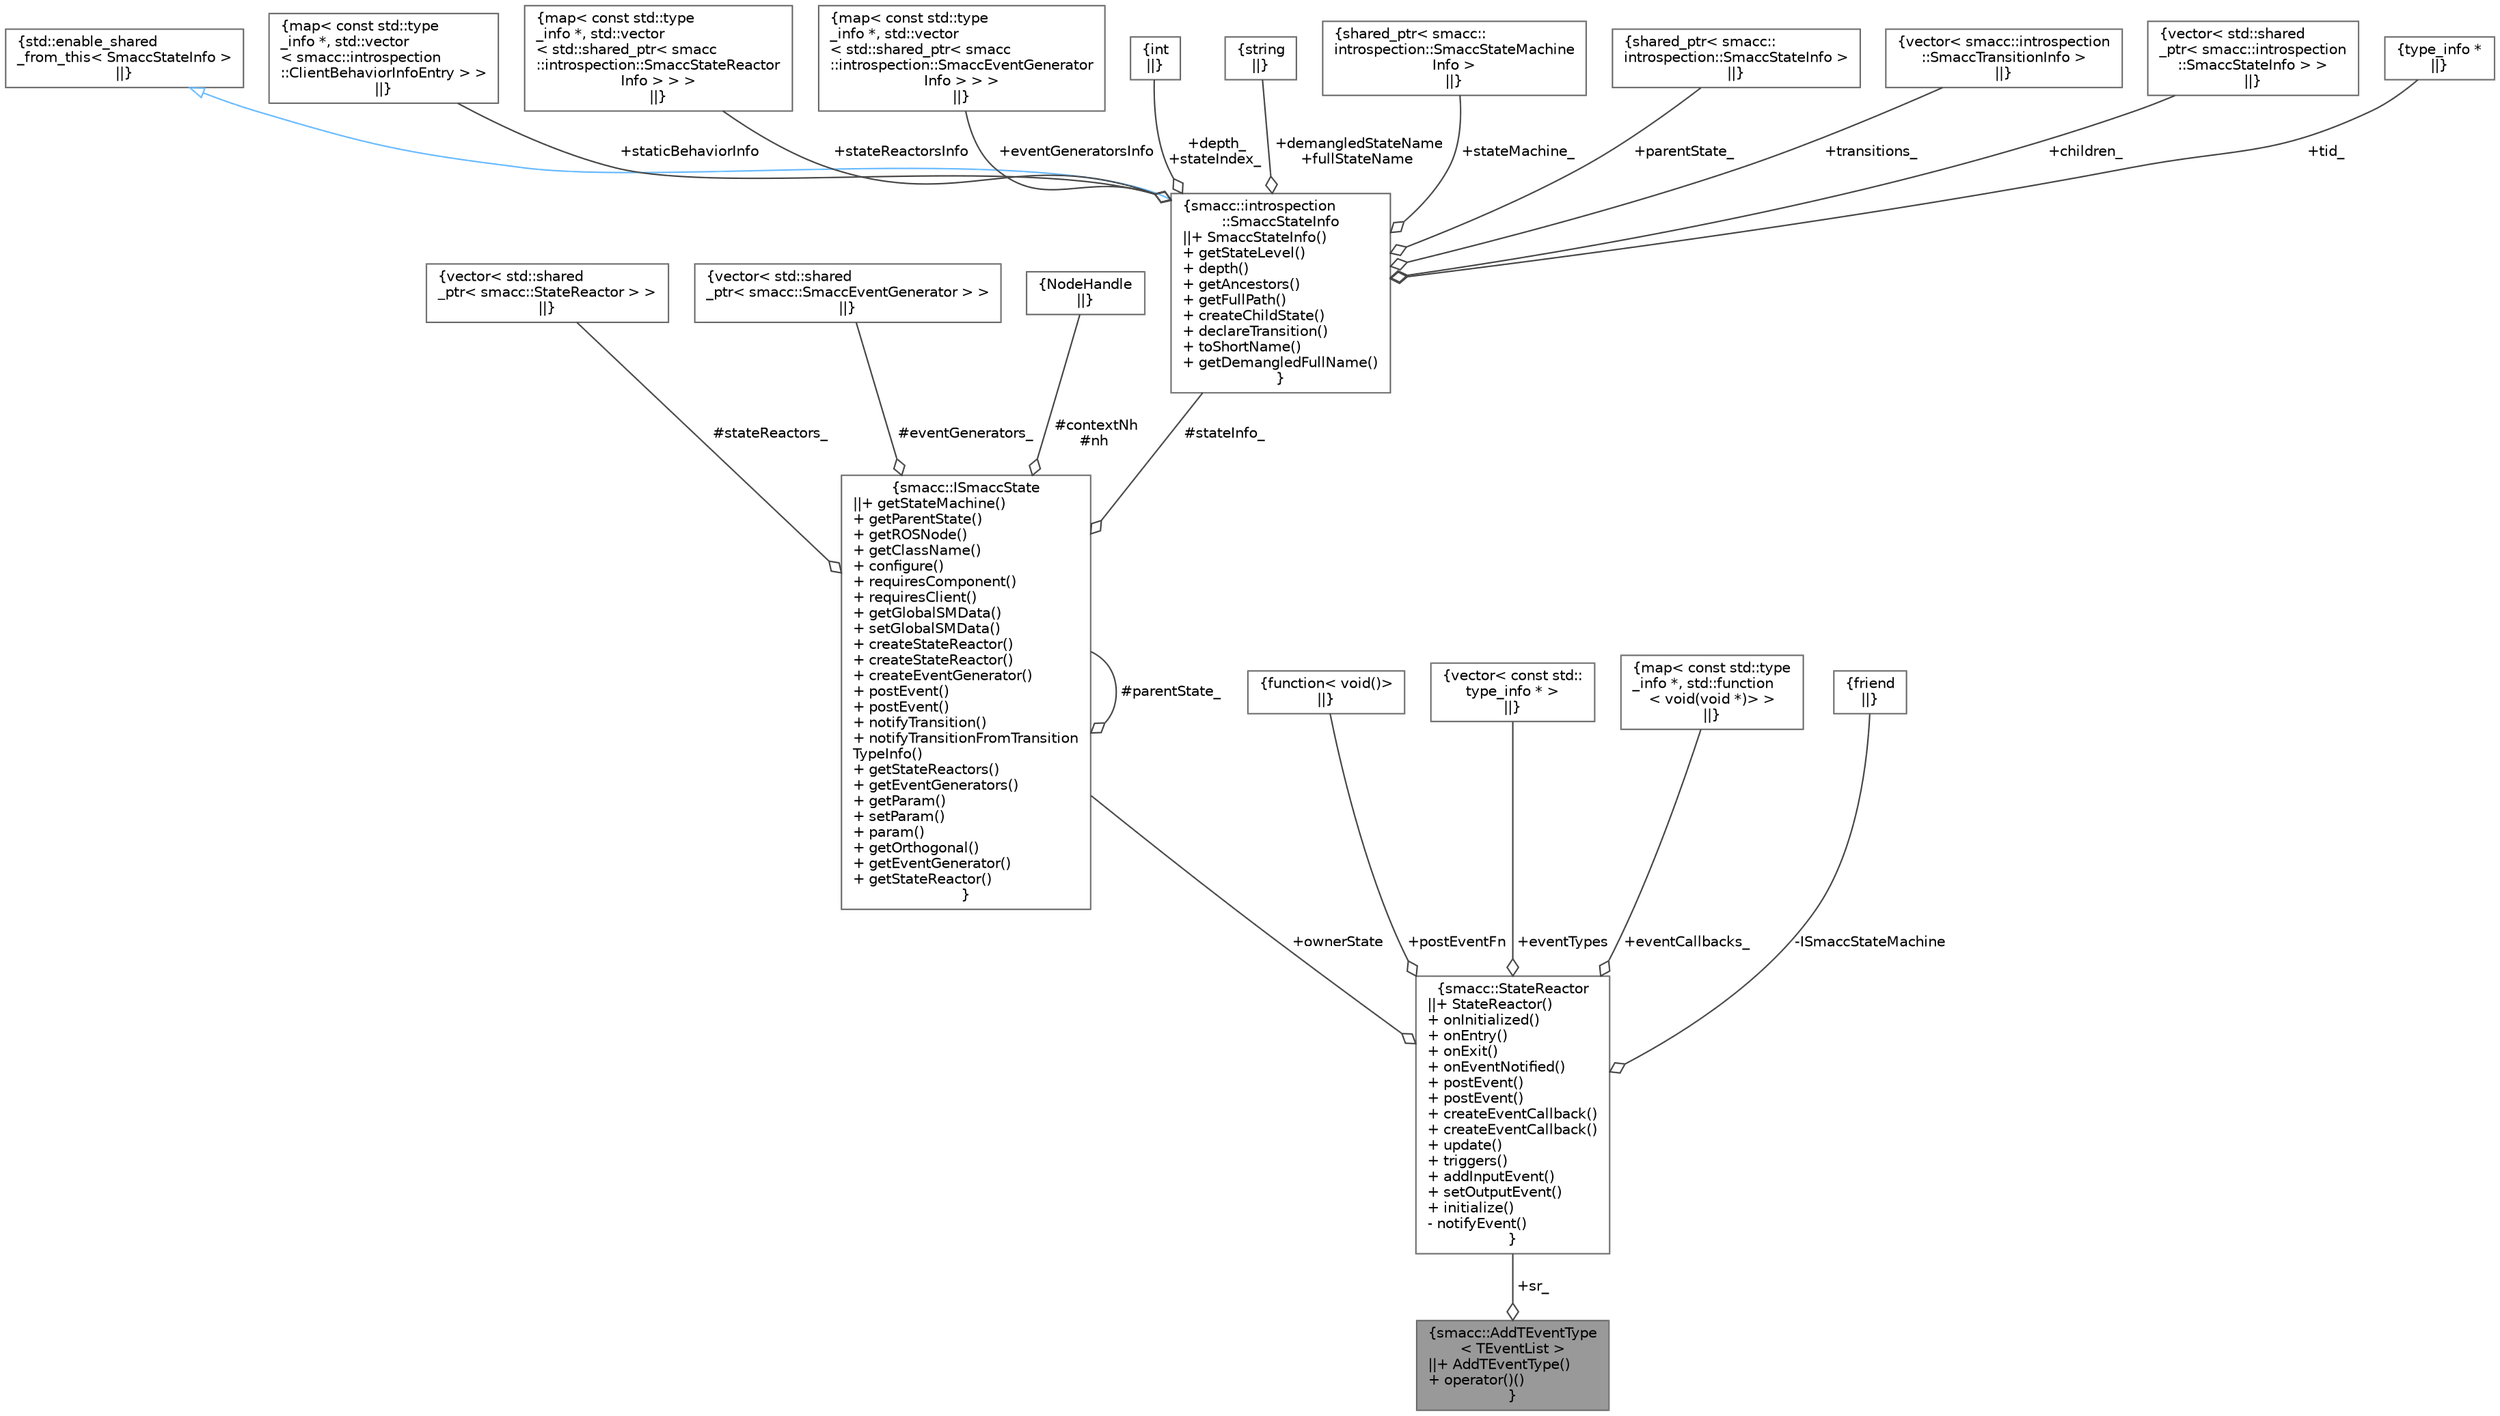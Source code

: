 digraph "smacc::AddTEventType&lt; TEventList &gt;"
{
 // LATEX_PDF_SIZE
  bgcolor="transparent";
  edge [fontname=Helvetica,fontsize=10,labelfontname=Helvetica,labelfontsize=10];
  node [fontname=Helvetica,fontsize=10,shape=box,height=0.2,width=0.4];
  Node1 [label="{smacc::AddTEventType\l\< TEventList \>\n||+ AddTEventType()\l+ operator()()\l}",height=0.2,width=0.4,color="gray40", fillcolor="grey60", style="filled", fontcolor="black",tooltip=" "];
  Node2 -> Node1 [color="grey25",style="solid",label=" +sr_" ,arrowhead="odiamond"];
  Node2 [label="{smacc::StateReactor\n||+ StateReactor()\l+ onInitialized()\l+ onEntry()\l+ onExit()\l+ onEventNotified()\l+ postEvent()\l+ postEvent()\l+ createEventCallback()\l+ createEventCallback()\l+ update()\l+ triggers()\l+ addInputEvent()\l+ setOutputEvent()\l+ initialize()\l- notifyEvent()\l}",height=0.2,width=0.4,color="gray40", fillcolor="white", style="filled",URL="$classsmacc_1_1StateReactor.html",tooltip=" "];
  Node3 -> Node2 [color="grey25",style="solid",label=" +ownerState" ,arrowhead="odiamond"];
  Node3 [label="{smacc::ISmaccState\n||+ getStateMachine()\l+ getParentState()\l+ getROSNode()\l+ getClassName()\l+ configure()\l+ requiresComponent()\l+ requiresClient()\l+ getGlobalSMData()\l+ setGlobalSMData()\l+ createStateReactor()\l+ createStateReactor()\l+ createEventGenerator()\l+ postEvent()\l+ postEvent()\l+ notifyTransition()\l+ notifyTransitionFromTransition\lTypeInfo()\l+ getStateReactors()\l+ getEventGenerators()\l+ getParam()\l+ setParam()\l+ param()\l+ getOrthogonal()\l+ getEventGenerator()\l+ getStateReactor()\l}",height=0.2,width=0.4,color="gray40", fillcolor="white", style="filled",URL="$classsmacc_1_1ISmaccState.html",tooltip=" "];
  Node4 -> Node3 [color="grey25",style="solid",label=" #stateReactors_" ,arrowhead="odiamond"];
  Node4 [label="{vector\< std::shared\l_ptr\< smacc::StateReactor \> \>\n||}",height=0.2,width=0.4,color="gray40", fillcolor="white", style="filled",tooltip=" "];
  Node5 -> Node3 [color="grey25",style="solid",label=" #eventGenerators_" ,arrowhead="odiamond"];
  Node5 [label="{vector\< std::shared\l_ptr\< smacc::SmaccEventGenerator \> \>\n||}",height=0.2,width=0.4,color="gray40", fillcolor="white", style="filled",tooltip=" "];
  Node6 -> Node3 [color="grey25",style="solid",label=" #contextNh\n#nh" ,arrowhead="odiamond"];
  Node6 [label="{NodeHandle\n||}",height=0.2,width=0.4,color="gray40", fillcolor="white", style="filled",tooltip=" "];
  Node3 -> Node3 [color="grey25",style="solid",label=" #parentState_" ,arrowhead="odiamond"];
  Node7 -> Node3 [color="grey25",style="solid",label=" #stateInfo_" ,arrowhead="odiamond"];
  Node7 [label="{smacc::introspection\l::SmaccStateInfo\n||+ SmaccStateInfo()\l+ getStateLevel()\l+ depth()\l+ getAncestors()\l+ getFullPath()\l+ createChildState()\l+ declareTransition()\l+ toShortName()\l+ getDemangledFullName()\l}",height=0.2,width=0.4,color="gray40", fillcolor="white", style="filled",URL="$classsmacc_1_1introspection_1_1SmaccStateInfo.html",tooltip=" "];
  Node8 -> Node7 [dir="back",color="steelblue1",style="solid",arrowtail="onormal"];
  Node8 [label="{std::enable_shared\l_from_this\< SmaccStateInfo \>\n||}",height=0.2,width=0.4,color="gray40", fillcolor="white", style="filled",tooltip=" "];
  Node9 -> Node7 [color="grey25",style="solid",label=" +staticBehaviorInfo" ,arrowhead="odiamond"];
  Node9 [label="{map\< const std::type\l_info *, std::vector\l\< smacc::introspection\l::ClientBehaviorInfoEntry \> \>\n||}",height=0.2,width=0.4,color="gray40", fillcolor="white", style="filled",tooltip=" "];
  Node10 -> Node7 [color="grey25",style="solid",label=" +stateReactorsInfo" ,arrowhead="odiamond"];
  Node10 [label="{map\< const std::type\l_info *, std::vector\l\< std::shared_ptr\< smacc\l::introspection::SmaccStateReactor\lInfo \> \> \>\n||}",height=0.2,width=0.4,color="gray40", fillcolor="white", style="filled",tooltip=" "];
  Node11 -> Node7 [color="grey25",style="solid",label=" +eventGeneratorsInfo" ,arrowhead="odiamond"];
  Node11 [label="{map\< const std::type\l_info *, std::vector\l\< std::shared_ptr\< smacc\l::introspection::SmaccEventGenerator\lInfo \> \> \>\n||}",height=0.2,width=0.4,color="gray40", fillcolor="white", style="filled",tooltip=" "];
  Node12 -> Node7 [color="grey25",style="solid",label=" +depth_\n+stateIndex_" ,arrowhead="odiamond"];
  Node12 [label="{int\n||}",height=0.2,width=0.4,color="gray40", fillcolor="white", style="filled",tooltip=" "];
  Node13 -> Node7 [color="grey25",style="solid",label=" +demangledStateName\n+fullStateName" ,arrowhead="odiamond"];
  Node13 [label="{string\n||}",height=0.2,width=0.4,color="gray40", fillcolor="white", style="filled",tooltip=" "];
  Node14 -> Node7 [color="grey25",style="solid",label=" +stateMachine_" ,arrowhead="odiamond"];
  Node14 [label="{shared_ptr\< smacc::\lintrospection::SmaccStateMachine\lInfo \>\n||}",height=0.2,width=0.4,color="gray40", fillcolor="white", style="filled",tooltip=" "];
  Node15 -> Node7 [color="grey25",style="solid",label=" +parentState_" ,arrowhead="odiamond"];
  Node15 [label="{shared_ptr\< smacc::\lintrospection::SmaccStateInfo \>\n||}",height=0.2,width=0.4,color="gray40", fillcolor="white", style="filled",tooltip=" "];
  Node16 -> Node7 [color="grey25",style="solid",label=" +transitions_" ,arrowhead="odiamond"];
  Node16 [label="{vector\< smacc::introspection\l::SmaccTransitionInfo \>\n||}",height=0.2,width=0.4,color="gray40", fillcolor="white", style="filled",tooltip=" "];
  Node17 -> Node7 [color="grey25",style="solid",label=" +children_" ,arrowhead="odiamond"];
  Node17 [label="{vector\< std::shared\l_ptr\< smacc::introspection\l::SmaccStateInfo \> \>\n||}",height=0.2,width=0.4,color="gray40", fillcolor="white", style="filled",tooltip=" "];
  Node18 -> Node7 [color="grey25",style="solid",label=" +tid_" ,arrowhead="odiamond"];
  Node18 [label="{type_info *\n||}",height=0.2,width=0.4,color="gray40", fillcolor="white", style="filled",tooltip=" "];
  Node19 -> Node2 [color="grey25",style="solid",label=" +postEventFn" ,arrowhead="odiamond"];
  Node19 [label="{function\< void()\>\n||}",height=0.2,width=0.4,color="gray40", fillcolor="white", style="filled",tooltip=" "];
  Node20 -> Node2 [color="grey25",style="solid",label=" +eventTypes" ,arrowhead="odiamond"];
  Node20 [label="{vector\< const std::\ltype_info * \>\n||}",height=0.2,width=0.4,color="gray40", fillcolor="white", style="filled",tooltip=" "];
  Node21 -> Node2 [color="grey25",style="solid",label=" +eventCallbacks_" ,arrowhead="odiamond"];
  Node21 [label="{map\< const std::type\l_info *, std::function\l\< void(void *)\> \>\n||}",height=0.2,width=0.4,color="gray40", fillcolor="white", style="filled",tooltip=" "];
  Node22 -> Node2 [color="grey25",style="solid",label=" -ISmaccStateMachine" ,arrowhead="odiamond"];
  Node22 [label="{friend\n||}",height=0.2,width=0.4,color="gray40", fillcolor="white", style="filled",tooltip=" "];
}
